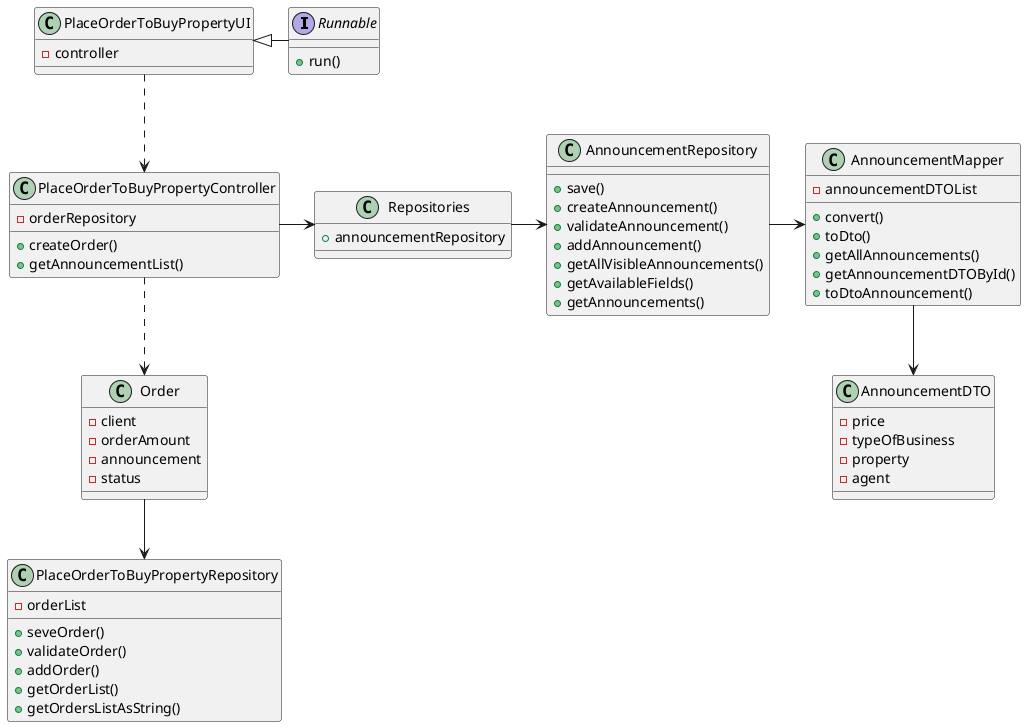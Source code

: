 @startuml

interface Runnable {

    + run()
}

class PlaceOrderToBuyPropertyUI {

    - controller
}

class PlaceOrderToBuyPropertyController {

    - orderRepository
    + createOrder()
    + getAnnouncementList()
}

class Order {

    - client
    - orderAmount
    - announcement
    - status
}

class PlaceOrderToBuyPropertyRepository {

    - orderList
    + seveOrder()
    + validateOrder()
    + addOrder()
    + getOrderList()
    + getOrdersListAsString()
}

class AnnouncementRepository {

    + save()
    + createAnnouncement()
    + validateAnnouncement()
    + addAnnouncement()
    + getAllVisibleAnnouncements()
    + getAvailableFields()
    + getAnnouncements()
}

class AnnouncementDTO {

    - price
    - typeOfBusiness
    - property
    - agent
}

class AnnouncementMapper {

    - announcementDTOList
    + convert()
    + toDto()
    + getAllAnnouncements()
    + getAnnouncementDTOById()
    + toDtoAnnouncement()
}

class Repositories {

    + announcementRepository
}



Runnable -left-|> PlaceOrderToBuyPropertyUI
PlaceOrderToBuyPropertyUI ..> PlaceOrderToBuyPropertyController
PlaceOrderToBuyPropertyController -> Repositories
Repositories -> AnnouncementRepository
AnnouncementRepository -> AnnouncementMapper
AnnouncementMapper --> AnnouncementDTO
PlaceOrderToBuyPropertyController ..> Order
Order --> PlaceOrderToBuyPropertyRepository

@enduml